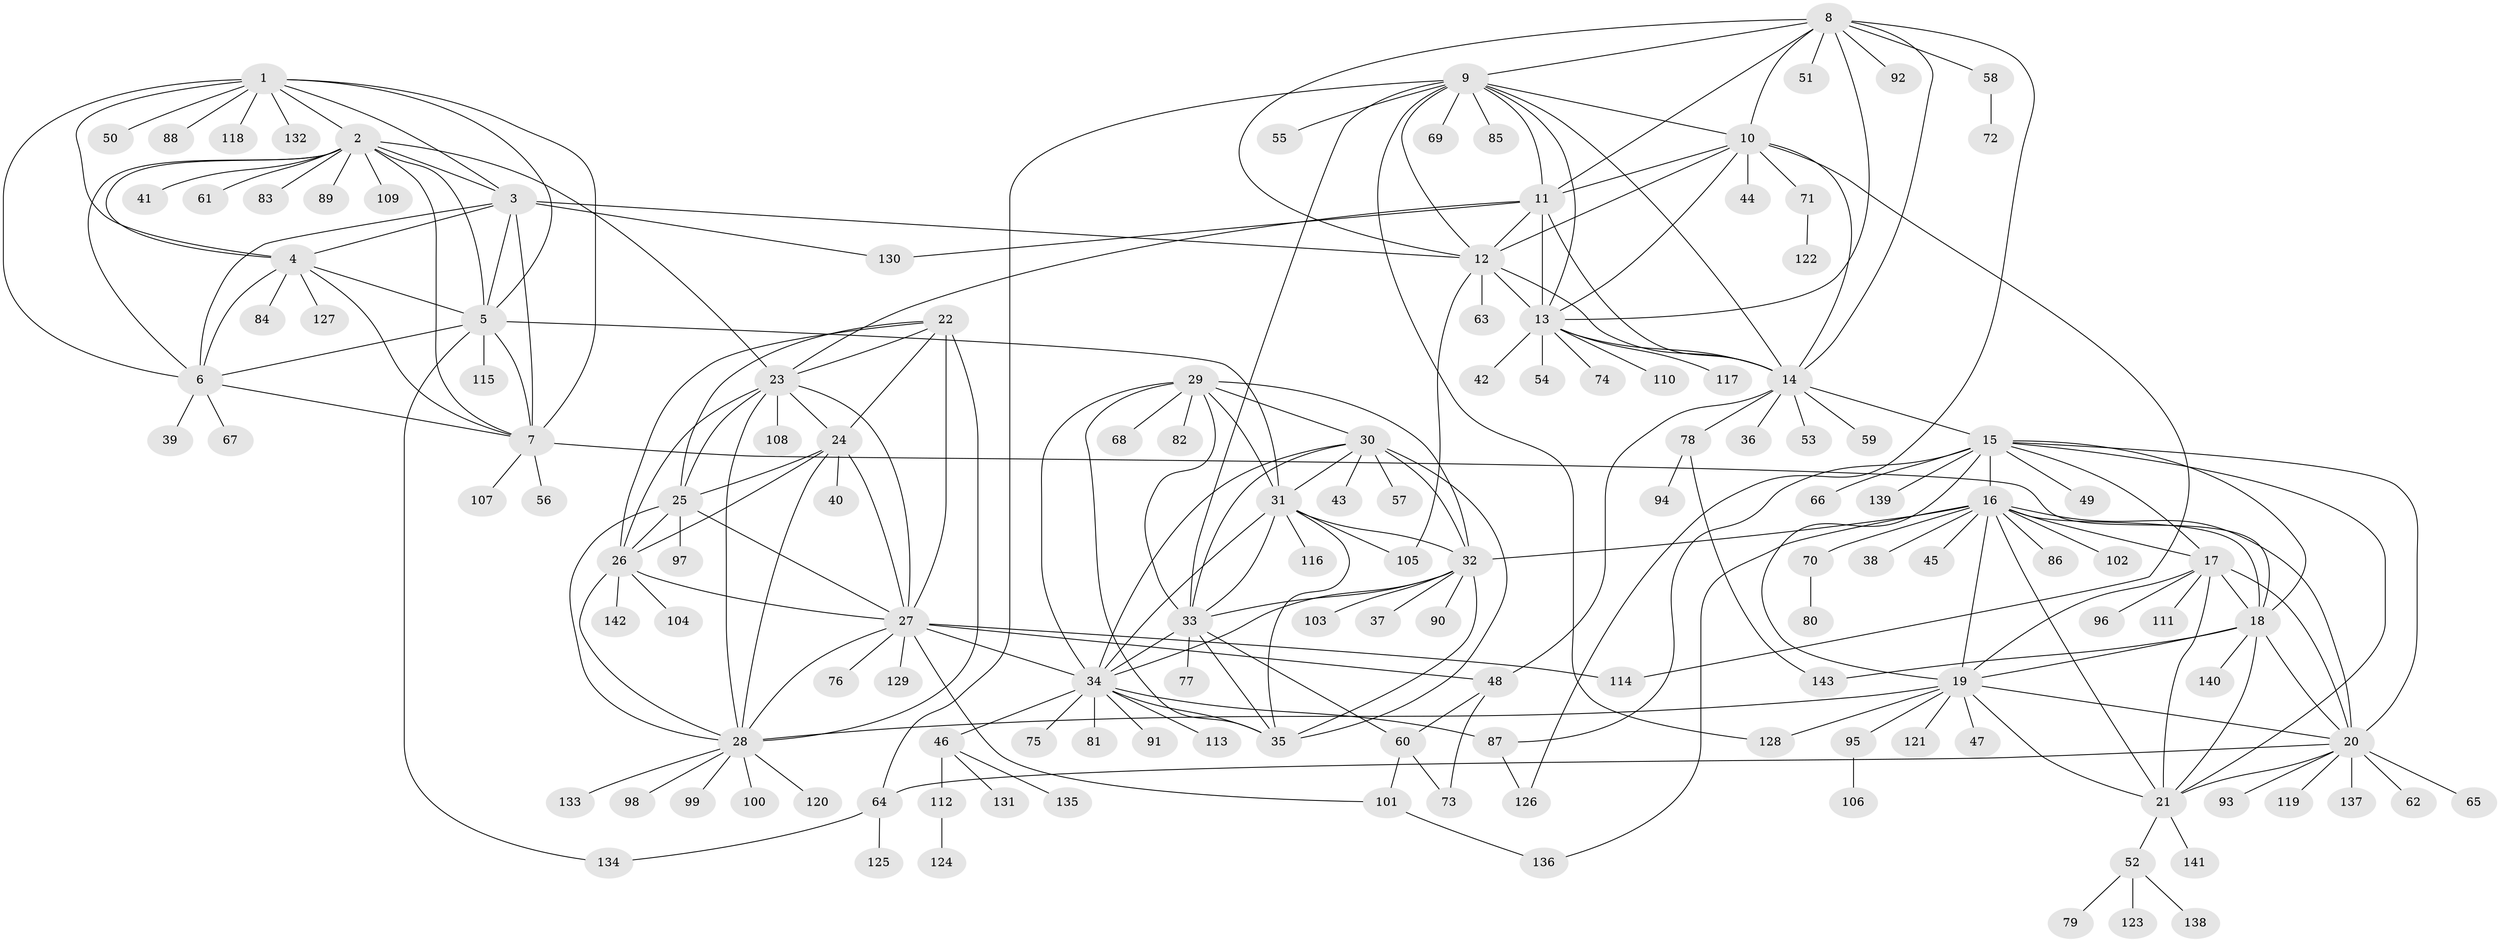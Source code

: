 // coarse degree distribution, {7: 0.04424778761061947, 9: 0.05309734513274336, 6: 0.035398230088495575, 12: 0.017699115044247787, 10: 0.017699115044247787, 8: 0.017699115044247787, 17: 0.008849557522123894, 5: 0.02654867256637168, 15: 0.008849557522123894, 1: 0.6194690265486725, 3: 0.07079646017699115, 2: 0.07964601769911504}
// Generated by graph-tools (version 1.1) at 2025/24/03/03/25 07:24:11]
// undirected, 143 vertices, 237 edges
graph export_dot {
graph [start="1"]
  node [color=gray90,style=filled];
  1;
  2;
  3;
  4;
  5;
  6;
  7;
  8;
  9;
  10;
  11;
  12;
  13;
  14;
  15;
  16;
  17;
  18;
  19;
  20;
  21;
  22;
  23;
  24;
  25;
  26;
  27;
  28;
  29;
  30;
  31;
  32;
  33;
  34;
  35;
  36;
  37;
  38;
  39;
  40;
  41;
  42;
  43;
  44;
  45;
  46;
  47;
  48;
  49;
  50;
  51;
  52;
  53;
  54;
  55;
  56;
  57;
  58;
  59;
  60;
  61;
  62;
  63;
  64;
  65;
  66;
  67;
  68;
  69;
  70;
  71;
  72;
  73;
  74;
  75;
  76;
  77;
  78;
  79;
  80;
  81;
  82;
  83;
  84;
  85;
  86;
  87;
  88;
  89;
  90;
  91;
  92;
  93;
  94;
  95;
  96;
  97;
  98;
  99;
  100;
  101;
  102;
  103;
  104;
  105;
  106;
  107;
  108;
  109;
  110;
  111;
  112;
  113;
  114;
  115;
  116;
  117;
  118;
  119;
  120;
  121;
  122;
  123;
  124;
  125;
  126;
  127;
  128;
  129;
  130;
  131;
  132;
  133;
  134;
  135;
  136;
  137;
  138;
  139;
  140;
  141;
  142;
  143;
  1 -- 2;
  1 -- 3;
  1 -- 4;
  1 -- 5;
  1 -- 6;
  1 -- 7;
  1 -- 50;
  1 -- 88;
  1 -- 118;
  1 -- 132;
  2 -- 3;
  2 -- 4;
  2 -- 5;
  2 -- 6;
  2 -- 7;
  2 -- 23;
  2 -- 41;
  2 -- 61;
  2 -- 83;
  2 -- 89;
  2 -- 109;
  3 -- 4;
  3 -- 5;
  3 -- 6;
  3 -- 7;
  3 -- 12;
  3 -- 130;
  4 -- 5;
  4 -- 6;
  4 -- 7;
  4 -- 84;
  4 -- 127;
  5 -- 6;
  5 -- 7;
  5 -- 31;
  5 -- 115;
  5 -- 134;
  6 -- 7;
  6 -- 39;
  6 -- 67;
  7 -- 18;
  7 -- 56;
  7 -- 107;
  8 -- 9;
  8 -- 10;
  8 -- 11;
  8 -- 12;
  8 -- 13;
  8 -- 14;
  8 -- 51;
  8 -- 58;
  8 -- 92;
  8 -- 126;
  9 -- 10;
  9 -- 11;
  9 -- 12;
  9 -- 13;
  9 -- 14;
  9 -- 33;
  9 -- 55;
  9 -- 64;
  9 -- 69;
  9 -- 85;
  9 -- 128;
  10 -- 11;
  10 -- 12;
  10 -- 13;
  10 -- 14;
  10 -- 44;
  10 -- 71;
  10 -- 114;
  11 -- 12;
  11 -- 13;
  11 -- 14;
  11 -- 23;
  11 -- 130;
  12 -- 13;
  12 -- 14;
  12 -- 63;
  12 -- 105;
  13 -- 14;
  13 -- 42;
  13 -- 54;
  13 -- 74;
  13 -- 110;
  13 -- 117;
  14 -- 15;
  14 -- 36;
  14 -- 48;
  14 -- 53;
  14 -- 59;
  14 -- 78;
  15 -- 16;
  15 -- 17;
  15 -- 18;
  15 -- 19;
  15 -- 20;
  15 -- 21;
  15 -- 49;
  15 -- 66;
  15 -- 87;
  15 -- 139;
  16 -- 17;
  16 -- 18;
  16 -- 19;
  16 -- 20;
  16 -- 21;
  16 -- 32;
  16 -- 38;
  16 -- 45;
  16 -- 70;
  16 -- 86;
  16 -- 102;
  16 -- 136;
  17 -- 18;
  17 -- 19;
  17 -- 20;
  17 -- 21;
  17 -- 96;
  17 -- 111;
  18 -- 19;
  18 -- 20;
  18 -- 21;
  18 -- 140;
  18 -- 143;
  19 -- 20;
  19 -- 21;
  19 -- 28;
  19 -- 47;
  19 -- 95;
  19 -- 121;
  19 -- 128;
  20 -- 21;
  20 -- 62;
  20 -- 64;
  20 -- 65;
  20 -- 93;
  20 -- 119;
  20 -- 137;
  21 -- 52;
  21 -- 141;
  22 -- 23;
  22 -- 24;
  22 -- 25;
  22 -- 26;
  22 -- 27;
  22 -- 28;
  23 -- 24;
  23 -- 25;
  23 -- 26;
  23 -- 27;
  23 -- 28;
  23 -- 108;
  24 -- 25;
  24 -- 26;
  24 -- 27;
  24 -- 28;
  24 -- 40;
  25 -- 26;
  25 -- 27;
  25 -- 28;
  25 -- 97;
  26 -- 27;
  26 -- 28;
  26 -- 104;
  26 -- 142;
  27 -- 28;
  27 -- 34;
  27 -- 48;
  27 -- 76;
  27 -- 101;
  27 -- 114;
  27 -- 129;
  28 -- 98;
  28 -- 99;
  28 -- 100;
  28 -- 120;
  28 -- 133;
  29 -- 30;
  29 -- 31;
  29 -- 32;
  29 -- 33;
  29 -- 34;
  29 -- 35;
  29 -- 68;
  29 -- 82;
  30 -- 31;
  30 -- 32;
  30 -- 33;
  30 -- 34;
  30 -- 35;
  30 -- 43;
  30 -- 57;
  31 -- 32;
  31 -- 33;
  31 -- 34;
  31 -- 35;
  31 -- 105;
  31 -- 116;
  32 -- 33;
  32 -- 34;
  32 -- 35;
  32 -- 37;
  32 -- 90;
  32 -- 103;
  33 -- 34;
  33 -- 35;
  33 -- 60;
  33 -- 77;
  34 -- 35;
  34 -- 46;
  34 -- 75;
  34 -- 81;
  34 -- 87;
  34 -- 91;
  34 -- 113;
  46 -- 112;
  46 -- 131;
  46 -- 135;
  48 -- 60;
  48 -- 73;
  52 -- 79;
  52 -- 123;
  52 -- 138;
  58 -- 72;
  60 -- 73;
  60 -- 101;
  64 -- 125;
  64 -- 134;
  70 -- 80;
  71 -- 122;
  78 -- 94;
  78 -- 143;
  87 -- 126;
  95 -- 106;
  101 -- 136;
  112 -- 124;
}
